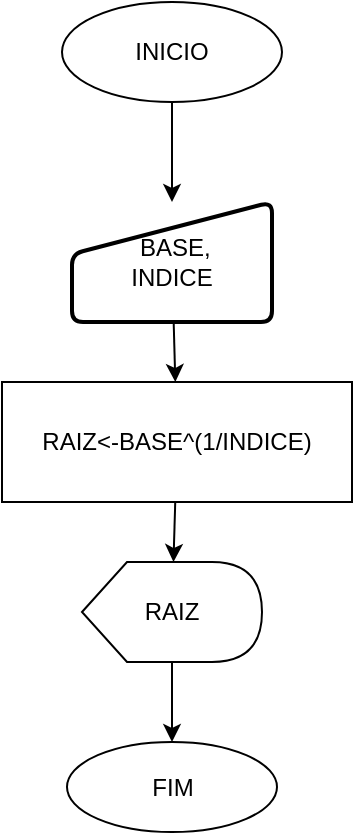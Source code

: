 <mxfile version="14.5.1" type="device"><diagram id="7XN1EYWCr2RKXf4I4UNx" name="Página-1"><mxGraphModel dx="420" dy="1680" grid="1" gridSize="10" guides="1" tooltips="1" connect="1" arrows="1" fold="1" page="1" pageScale="1" pageWidth="827" pageHeight="1169" math="0" shadow="0"><root><mxCell id="0"/><mxCell id="1" parent="0"/><mxCell id="qcbf2gkiFpYP2cu1MUV8-2" value="" style="edgeStyle=orthogonalEdgeStyle;rounded=0;orthogonalLoop=1;jettySize=auto;html=1;" edge="1" parent="1" source="tew8KvD8TH0gtw8PFw_v-1" target="qcbf2gkiFpYP2cu1MUV8-1"><mxGeometry relative="1" as="geometry"/></mxCell><mxCell id="tew8KvD8TH0gtw8PFw_v-1" value="INICIO" style="ellipse;whiteSpace=wrap;html=1;" parent="1" vertex="1"><mxGeometry x="220" y="-10" width="110" height="50" as="geometry"/></mxCell><mxCell id="tew8KvD8TH0gtw8PFw_v-7" value="" style="edgeStyle=none;rounded=0;orthogonalLoop=1;jettySize=auto;html=1;" parent="1" source="tew8KvD8TH0gtw8PFw_v-4" target="tew8KvD8TH0gtw8PFw_v-6" edge="1"><mxGeometry relative="1" as="geometry"/></mxCell><mxCell id="tew8KvD8TH0gtw8PFw_v-4" value="RAIZ&amp;lt;-BASE^(1/INDICE)" style="whiteSpace=wrap;html=1;" parent="1" vertex="1"><mxGeometry x="190" y="180" width="175" height="60" as="geometry"/></mxCell><mxCell id="tew8KvD8TH0gtw8PFw_v-9" value="" style="edgeStyle=none;rounded=0;orthogonalLoop=1;jettySize=auto;html=1;" parent="1" source="tew8KvD8TH0gtw8PFw_v-6" target="tew8KvD8TH0gtw8PFw_v-8" edge="1"><mxGeometry relative="1" as="geometry"/></mxCell><mxCell id="tew8KvD8TH0gtw8PFw_v-6" value="RAIZ" style="shape=display;whiteSpace=wrap;html=1;" parent="1" vertex="1"><mxGeometry x="230" y="270" width="90" height="50" as="geometry"/></mxCell><mxCell id="tew8KvD8TH0gtw8PFw_v-8" value="FIM" style="ellipse;whiteSpace=wrap;html=1;" parent="1" vertex="1"><mxGeometry x="222.5" y="360" width="105" height="45" as="geometry"/></mxCell><mxCell id="qcbf2gkiFpYP2cu1MUV8-3" value="" style="rounded=0;orthogonalLoop=1;jettySize=auto;html=1;" edge="1" parent="1" source="qcbf2gkiFpYP2cu1MUV8-1" target="tew8KvD8TH0gtw8PFw_v-4"><mxGeometry relative="1" as="geometry"/></mxCell><mxCell id="qcbf2gkiFpYP2cu1MUV8-1" value="&lt;span&gt;&amp;nbsp;BASE,&lt;/span&gt;&lt;br&gt;&lt;span&gt;INDICE&lt;/span&gt;" style="html=1;strokeWidth=2;shape=manualInput;whiteSpace=wrap;rounded=1;size=26;arcSize=11;" vertex="1" parent="1"><mxGeometry x="225" y="90" width="100" height="60" as="geometry"/></mxCell></root></mxGraphModel></diagram></mxfile>